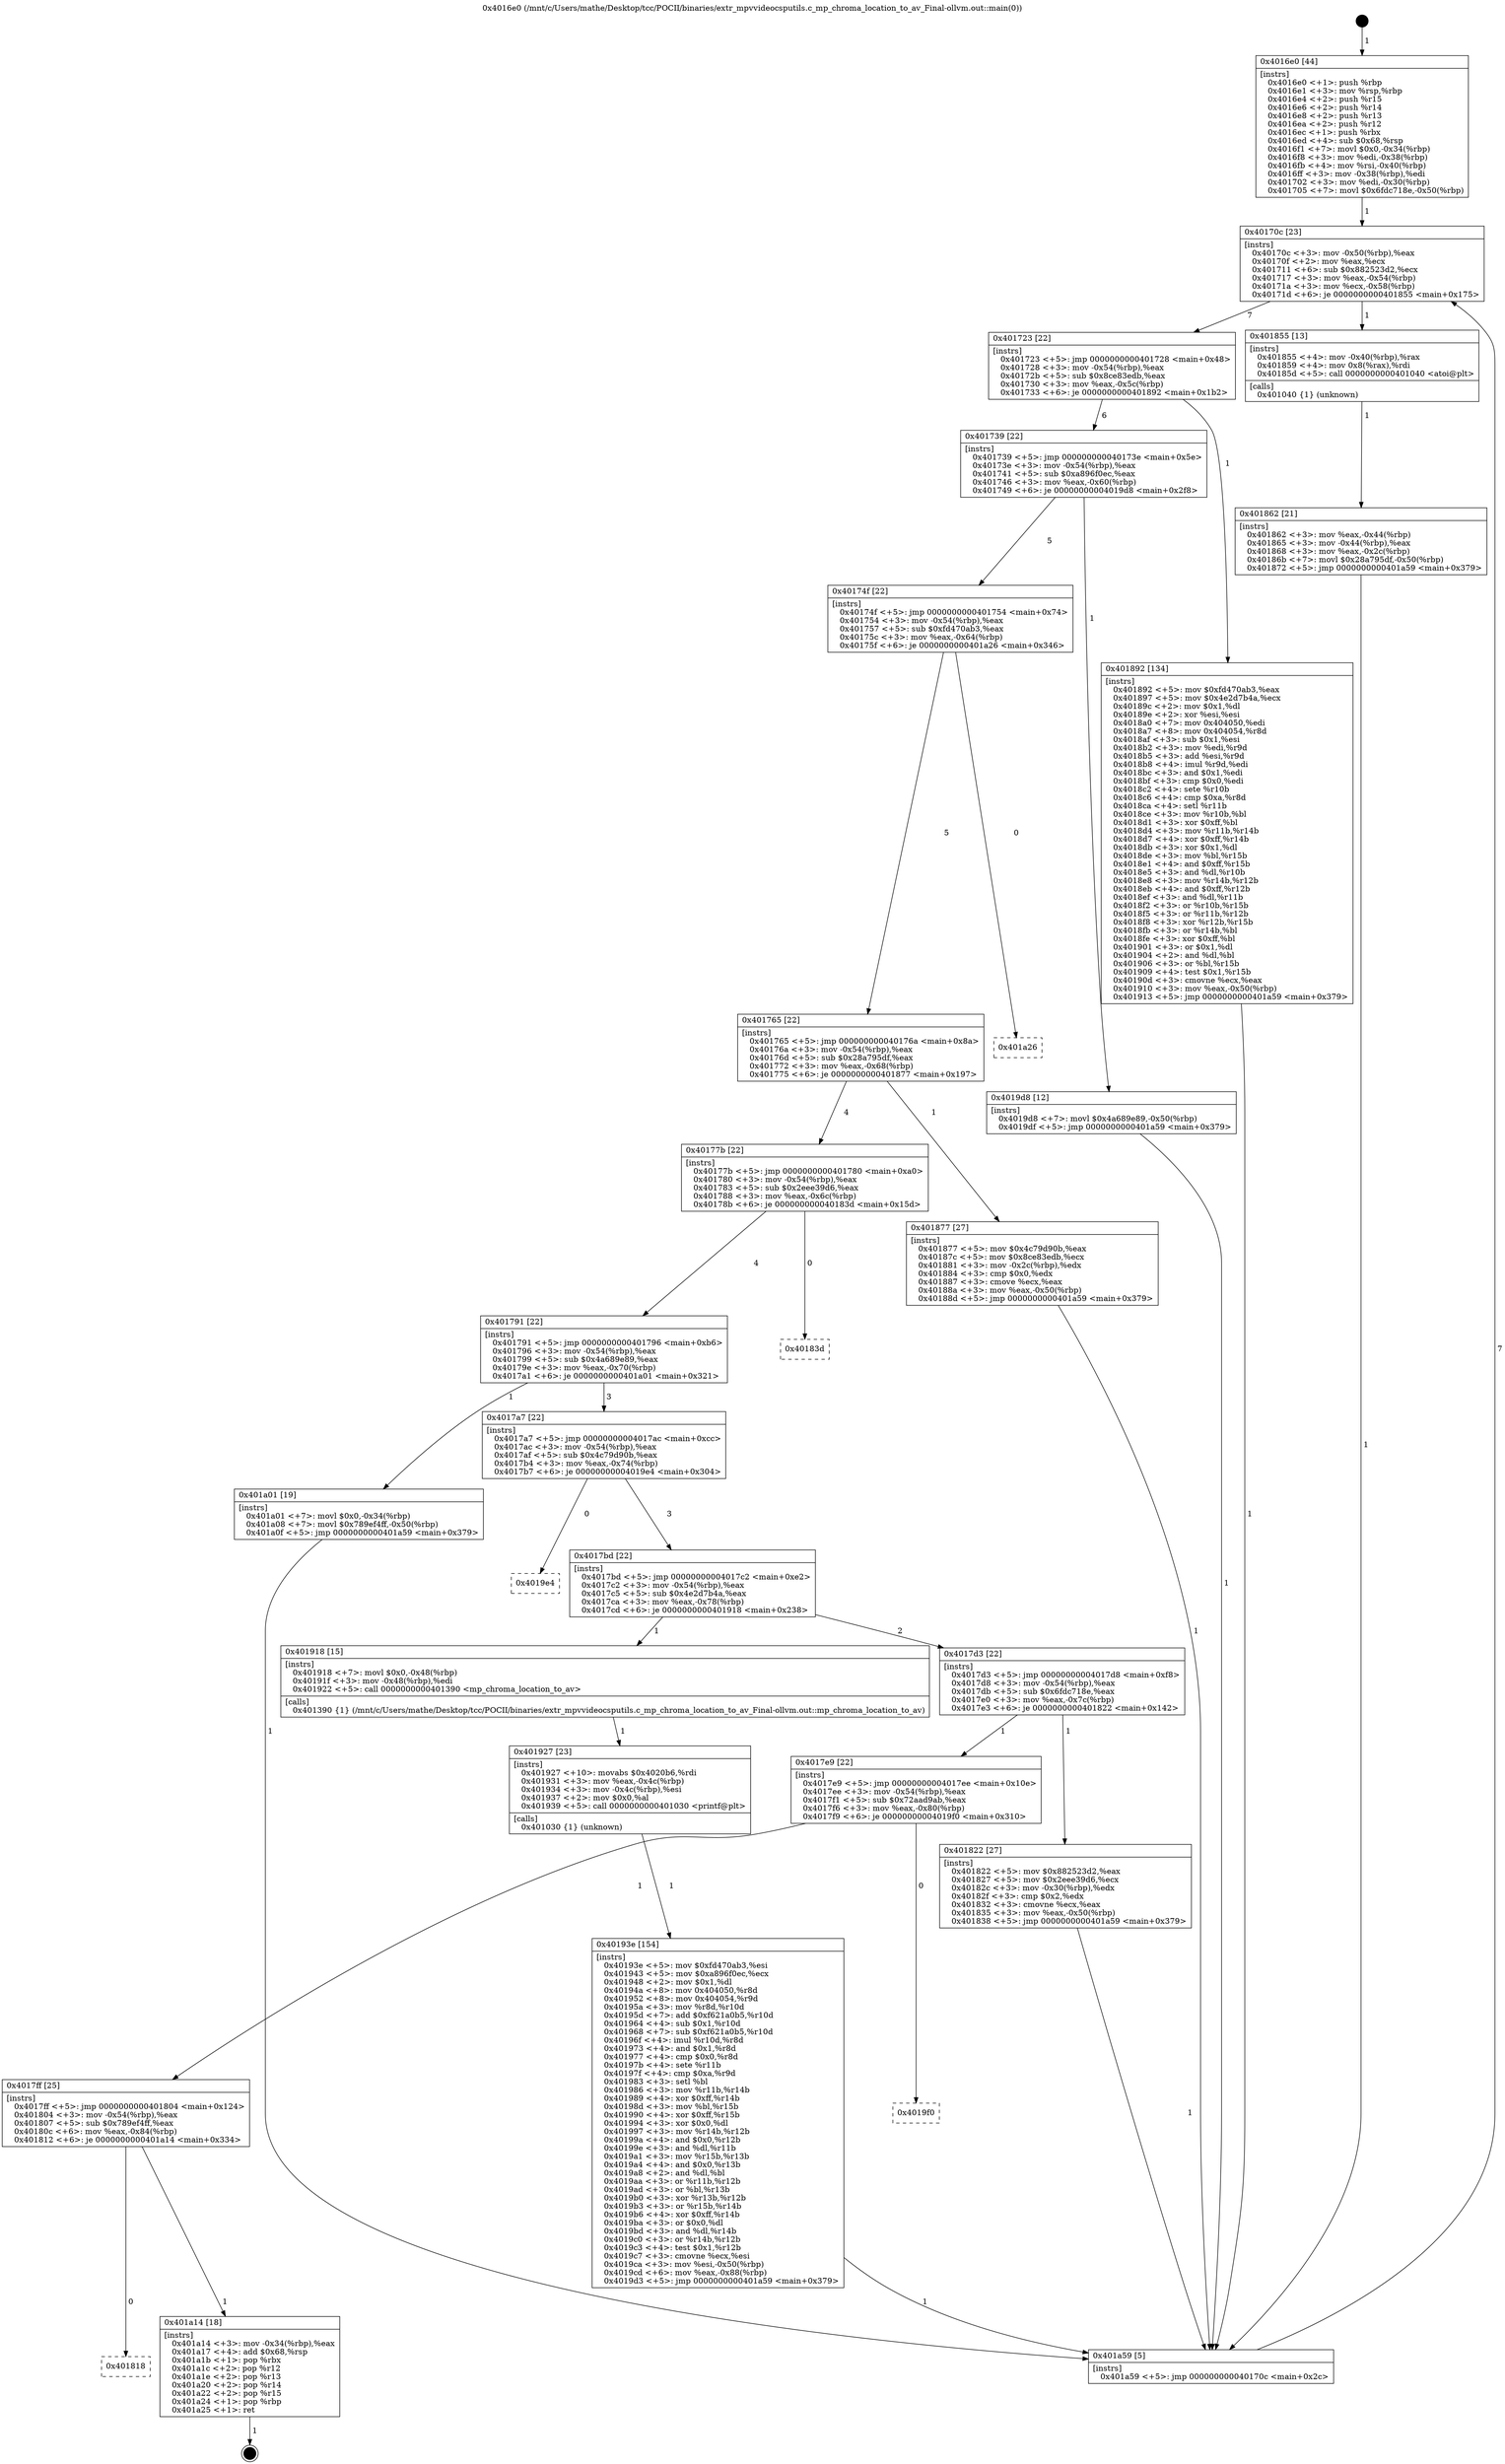 digraph "0x4016e0" {
  label = "0x4016e0 (/mnt/c/Users/mathe/Desktop/tcc/POCII/binaries/extr_mpvvideocsputils.c_mp_chroma_location_to_av_Final-ollvm.out::main(0))"
  labelloc = "t"
  node[shape=record]

  Entry [label="",width=0.3,height=0.3,shape=circle,fillcolor=black,style=filled]
  "0x40170c" [label="{
     0x40170c [23]\l
     | [instrs]\l
     &nbsp;&nbsp;0x40170c \<+3\>: mov -0x50(%rbp),%eax\l
     &nbsp;&nbsp;0x40170f \<+2\>: mov %eax,%ecx\l
     &nbsp;&nbsp;0x401711 \<+6\>: sub $0x882523d2,%ecx\l
     &nbsp;&nbsp;0x401717 \<+3\>: mov %eax,-0x54(%rbp)\l
     &nbsp;&nbsp;0x40171a \<+3\>: mov %ecx,-0x58(%rbp)\l
     &nbsp;&nbsp;0x40171d \<+6\>: je 0000000000401855 \<main+0x175\>\l
  }"]
  "0x401855" [label="{
     0x401855 [13]\l
     | [instrs]\l
     &nbsp;&nbsp;0x401855 \<+4\>: mov -0x40(%rbp),%rax\l
     &nbsp;&nbsp;0x401859 \<+4\>: mov 0x8(%rax),%rdi\l
     &nbsp;&nbsp;0x40185d \<+5\>: call 0000000000401040 \<atoi@plt\>\l
     | [calls]\l
     &nbsp;&nbsp;0x401040 \{1\} (unknown)\l
  }"]
  "0x401723" [label="{
     0x401723 [22]\l
     | [instrs]\l
     &nbsp;&nbsp;0x401723 \<+5\>: jmp 0000000000401728 \<main+0x48\>\l
     &nbsp;&nbsp;0x401728 \<+3\>: mov -0x54(%rbp),%eax\l
     &nbsp;&nbsp;0x40172b \<+5\>: sub $0x8ce83edb,%eax\l
     &nbsp;&nbsp;0x401730 \<+3\>: mov %eax,-0x5c(%rbp)\l
     &nbsp;&nbsp;0x401733 \<+6\>: je 0000000000401892 \<main+0x1b2\>\l
  }"]
  Exit [label="",width=0.3,height=0.3,shape=circle,fillcolor=black,style=filled,peripheries=2]
  "0x401892" [label="{
     0x401892 [134]\l
     | [instrs]\l
     &nbsp;&nbsp;0x401892 \<+5\>: mov $0xfd470ab3,%eax\l
     &nbsp;&nbsp;0x401897 \<+5\>: mov $0x4e2d7b4a,%ecx\l
     &nbsp;&nbsp;0x40189c \<+2\>: mov $0x1,%dl\l
     &nbsp;&nbsp;0x40189e \<+2\>: xor %esi,%esi\l
     &nbsp;&nbsp;0x4018a0 \<+7\>: mov 0x404050,%edi\l
     &nbsp;&nbsp;0x4018a7 \<+8\>: mov 0x404054,%r8d\l
     &nbsp;&nbsp;0x4018af \<+3\>: sub $0x1,%esi\l
     &nbsp;&nbsp;0x4018b2 \<+3\>: mov %edi,%r9d\l
     &nbsp;&nbsp;0x4018b5 \<+3\>: add %esi,%r9d\l
     &nbsp;&nbsp;0x4018b8 \<+4\>: imul %r9d,%edi\l
     &nbsp;&nbsp;0x4018bc \<+3\>: and $0x1,%edi\l
     &nbsp;&nbsp;0x4018bf \<+3\>: cmp $0x0,%edi\l
     &nbsp;&nbsp;0x4018c2 \<+4\>: sete %r10b\l
     &nbsp;&nbsp;0x4018c6 \<+4\>: cmp $0xa,%r8d\l
     &nbsp;&nbsp;0x4018ca \<+4\>: setl %r11b\l
     &nbsp;&nbsp;0x4018ce \<+3\>: mov %r10b,%bl\l
     &nbsp;&nbsp;0x4018d1 \<+3\>: xor $0xff,%bl\l
     &nbsp;&nbsp;0x4018d4 \<+3\>: mov %r11b,%r14b\l
     &nbsp;&nbsp;0x4018d7 \<+4\>: xor $0xff,%r14b\l
     &nbsp;&nbsp;0x4018db \<+3\>: xor $0x1,%dl\l
     &nbsp;&nbsp;0x4018de \<+3\>: mov %bl,%r15b\l
     &nbsp;&nbsp;0x4018e1 \<+4\>: and $0xff,%r15b\l
     &nbsp;&nbsp;0x4018e5 \<+3\>: and %dl,%r10b\l
     &nbsp;&nbsp;0x4018e8 \<+3\>: mov %r14b,%r12b\l
     &nbsp;&nbsp;0x4018eb \<+4\>: and $0xff,%r12b\l
     &nbsp;&nbsp;0x4018ef \<+3\>: and %dl,%r11b\l
     &nbsp;&nbsp;0x4018f2 \<+3\>: or %r10b,%r15b\l
     &nbsp;&nbsp;0x4018f5 \<+3\>: or %r11b,%r12b\l
     &nbsp;&nbsp;0x4018f8 \<+3\>: xor %r12b,%r15b\l
     &nbsp;&nbsp;0x4018fb \<+3\>: or %r14b,%bl\l
     &nbsp;&nbsp;0x4018fe \<+3\>: xor $0xff,%bl\l
     &nbsp;&nbsp;0x401901 \<+3\>: or $0x1,%dl\l
     &nbsp;&nbsp;0x401904 \<+2\>: and %dl,%bl\l
     &nbsp;&nbsp;0x401906 \<+3\>: or %bl,%r15b\l
     &nbsp;&nbsp;0x401909 \<+4\>: test $0x1,%r15b\l
     &nbsp;&nbsp;0x40190d \<+3\>: cmovne %ecx,%eax\l
     &nbsp;&nbsp;0x401910 \<+3\>: mov %eax,-0x50(%rbp)\l
     &nbsp;&nbsp;0x401913 \<+5\>: jmp 0000000000401a59 \<main+0x379\>\l
  }"]
  "0x401739" [label="{
     0x401739 [22]\l
     | [instrs]\l
     &nbsp;&nbsp;0x401739 \<+5\>: jmp 000000000040173e \<main+0x5e\>\l
     &nbsp;&nbsp;0x40173e \<+3\>: mov -0x54(%rbp),%eax\l
     &nbsp;&nbsp;0x401741 \<+5\>: sub $0xa896f0ec,%eax\l
     &nbsp;&nbsp;0x401746 \<+3\>: mov %eax,-0x60(%rbp)\l
     &nbsp;&nbsp;0x401749 \<+6\>: je 00000000004019d8 \<main+0x2f8\>\l
  }"]
  "0x401818" [label="{
     0x401818\l
  }", style=dashed]
  "0x4019d8" [label="{
     0x4019d8 [12]\l
     | [instrs]\l
     &nbsp;&nbsp;0x4019d8 \<+7\>: movl $0x4a689e89,-0x50(%rbp)\l
     &nbsp;&nbsp;0x4019df \<+5\>: jmp 0000000000401a59 \<main+0x379\>\l
  }"]
  "0x40174f" [label="{
     0x40174f [22]\l
     | [instrs]\l
     &nbsp;&nbsp;0x40174f \<+5\>: jmp 0000000000401754 \<main+0x74\>\l
     &nbsp;&nbsp;0x401754 \<+3\>: mov -0x54(%rbp),%eax\l
     &nbsp;&nbsp;0x401757 \<+5\>: sub $0xfd470ab3,%eax\l
     &nbsp;&nbsp;0x40175c \<+3\>: mov %eax,-0x64(%rbp)\l
     &nbsp;&nbsp;0x40175f \<+6\>: je 0000000000401a26 \<main+0x346\>\l
  }"]
  "0x401a14" [label="{
     0x401a14 [18]\l
     | [instrs]\l
     &nbsp;&nbsp;0x401a14 \<+3\>: mov -0x34(%rbp),%eax\l
     &nbsp;&nbsp;0x401a17 \<+4\>: add $0x68,%rsp\l
     &nbsp;&nbsp;0x401a1b \<+1\>: pop %rbx\l
     &nbsp;&nbsp;0x401a1c \<+2\>: pop %r12\l
     &nbsp;&nbsp;0x401a1e \<+2\>: pop %r13\l
     &nbsp;&nbsp;0x401a20 \<+2\>: pop %r14\l
     &nbsp;&nbsp;0x401a22 \<+2\>: pop %r15\l
     &nbsp;&nbsp;0x401a24 \<+1\>: pop %rbp\l
     &nbsp;&nbsp;0x401a25 \<+1\>: ret\l
  }"]
  "0x401a26" [label="{
     0x401a26\l
  }", style=dashed]
  "0x401765" [label="{
     0x401765 [22]\l
     | [instrs]\l
     &nbsp;&nbsp;0x401765 \<+5\>: jmp 000000000040176a \<main+0x8a\>\l
     &nbsp;&nbsp;0x40176a \<+3\>: mov -0x54(%rbp),%eax\l
     &nbsp;&nbsp;0x40176d \<+5\>: sub $0x28a795df,%eax\l
     &nbsp;&nbsp;0x401772 \<+3\>: mov %eax,-0x68(%rbp)\l
     &nbsp;&nbsp;0x401775 \<+6\>: je 0000000000401877 \<main+0x197\>\l
  }"]
  "0x4017ff" [label="{
     0x4017ff [25]\l
     | [instrs]\l
     &nbsp;&nbsp;0x4017ff \<+5\>: jmp 0000000000401804 \<main+0x124\>\l
     &nbsp;&nbsp;0x401804 \<+3\>: mov -0x54(%rbp),%eax\l
     &nbsp;&nbsp;0x401807 \<+5\>: sub $0x789ef4ff,%eax\l
     &nbsp;&nbsp;0x40180c \<+6\>: mov %eax,-0x84(%rbp)\l
     &nbsp;&nbsp;0x401812 \<+6\>: je 0000000000401a14 \<main+0x334\>\l
  }"]
  "0x401877" [label="{
     0x401877 [27]\l
     | [instrs]\l
     &nbsp;&nbsp;0x401877 \<+5\>: mov $0x4c79d90b,%eax\l
     &nbsp;&nbsp;0x40187c \<+5\>: mov $0x8ce83edb,%ecx\l
     &nbsp;&nbsp;0x401881 \<+3\>: mov -0x2c(%rbp),%edx\l
     &nbsp;&nbsp;0x401884 \<+3\>: cmp $0x0,%edx\l
     &nbsp;&nbsp;0x401887 \<+3\>: cmove %ecx,%eax\l
     &nbsp;&nbsp;0x40188a \<+3\>: mov %eax,-0x50(%rbp)\l
     &nbsp;&nbsp;0x40188d \<+5\>: jmp 0000000000401a59 \<main+0x379\>\l
  }"]
  "0x40177b" [label="{
     0x40177b [22]\l
     | [instrs]\l
     &nbsp;&nbsp;0x40177b \<+5\>: jmp 0000000000401780 \<main+0xa0\>\l
     &nbsp;&nbsp;0x401780 \<+3\>: mov -0x54(%rbp),%eax\l
     &nbsp;&nbsp;0x401783 \<+5\>: sub $0x2eee39d6,%eax\l
     &nbsp;&nbsp;0x401788 \<+3\>: mov %eax,-0x6c(%rbp)\l
     &nbsp;&nbsp;0x40178b \<+6\>: je 000000000040183d \<main+0x15d\>\l
  }"]
  "0x4019f0" [label="{
     0x4019f0\l
  }", style=dashed]
  "0x40183d" [label="{
     0x40183d\l
  }", style=dashed]
  "0x401791" [label="{
     0x401791 [22]\l
     | [instrs]\l
     &nbsp;&nbsp;0x401791 \<+5\>: jmp 0000000000401796 \<main+0xb6\>\l
     &nbsp;&nbsp;0x401796 \<+3\>: mov -0x54(%rbp),%eax\l
     &nbsp;&nbsp;0x401799 \<+5\>: sub $0x4a689e89,%eax\l
     &nbsp;&nbsp;0x40179e \<+3\>: mov %eax,-0x70(%rbp)\l
     &nbsp;&nbsp;0x4017a1 \<+6\>: je 0000000000401a01 \<main+0x321\>\l
  }"]
  "0x40193e" [label="{
     0x40193e [154]\l
     | [instrs]\l
     &nbsp;&nbsp;0x40193e \<+5\>: mov $0xfd470ab3,%esi\l
     &nbsp;&nbsp;0x401943 \<+5\>: mov $0xa896f0ec,%ecx\l
     &nbsp;&nbsp;0x401948 \<+2\>: mov $0x1,%dl\l
     &nbsp;&nbsp;0x40194a \<+8\>: mov 0x404050,%r8d\l
     &nbsp;&nbsp;0x401952 \<+8\>: mov 0x404054,%r9d\l
     &nbsp;&nbsp;0x40195a \<+3\>: mov %r8d,%r10d\l
     &nbsp;&nbsp;0x40195d \<+7\>: add $0xf621a0b5,%r10d\l
     &nbsp;&nbsp;0x401964 \<+4\>: sub $0x1,%r10d\l
     &nbsp;&nbsp;0x401968 \<+7\>: sub $0xf621a0b5,%r10d\l
     &nbsp;&nbsp;0x40196f \<+4\>: imul %r10d,%r8d\l
     &nbsp;&nbsp;0x401973 \<+4\>: and $0x1,%r8d\l
     &nbsp;&nbsp;0x401977 \<+4\>: cmp $0x0,%r8d\l
     &nbsp;&nbsp;0x40197b \<+4\>: sete %r11b\l
     &nbsp;&nbsp;0x40197f \<+4\>: cmp $0xa,%r9d\l
     &nbsp;&nbsp;0x401983 \<+3\>: setl %bl\l
     &nbsp;&nbsp;0x401986 \<+3\>: mov %r11b,%r14b\l
     &nbsp;&nbsp;0x401989 \<+4\>: xor $0xff,%r14b\l
     &nbsp;&nbsp;0x40198d \<+3\>: mov %bl,%r15b\l
     &nbsp;&nbsp;0x401990 \<+4\>: xor $0xff,%r15b\l
     &nbsp;&nbsp;0x401994 \<+3\>: xor $0x0,%dl\l
     &nbsp;&nbsp;0x401997 \<+3\>: mov %r14b,%r12b\l
     &nbsp;&nbsp;0x40199a \<+4\>: and $0x0,%r12b\l
     &nbsp;&nbsp;0x40199e \<+3\>: and %dl,%r11b\l
     &nbsp;&nbsp;0x4019a1 \<+3\>: mov %r15b,%r13b\l
     &nbsp;&nbsp;0x4019a4 \<+4\>: and $0x0,%r13b\l
     &nbsp;&nbsp;0x4019a8 \<+2\>: and %dl,%bl\l
     &nbsp;&nbsp;0x4019aa \<+3\>: or %r11b,%r12b\l
     &nbsp;&nbsp;0x4019ad \<+3\>: or %bl,%r13b\l
     &nbsp;&nbsp;0x4019b0 \<+3\>: xor %r13b,%r12b\l
     &nbsp;&nbsp;0x4019b3 \<+3\>: or %r15b,%r14b\l
     &nbsp;&nbsp;0x4019b6 \<+4\>: xor $0xff,%r14b\l
     &nbsp;&nbsp;0x4019ba \<+3\>: or $0x0,%dl\l
     &nbsp;&nbsp;0x4019bd \<+3\>: and %dl,%r14b\l
     &nbsp;&nbsp;0x4019c0 \<+3\>: or %r14b,%r12b\l
     &nbsp;&nbsp;0x4019c3 \<+4\>: test $0x1,%r12b\l
     &nbsp;&nbsp;0x4019c7 \<+3\>: cmovne %ecx,%esi\l
     &nbsp;&nbsp;0x4019ca \<+3\>: mov %esi,-0x50(%rbp)\l
     &nbsp;&nbsp;0x4019cd \<+6\>: mov %eax,-0x88(%rbp)\l
     &nbsp;&nbsp;0x4019d3 \<+5\>: jmp 0000000000401a59 \<main+0x379\>\l
  }"]
  "0x401a01" [label="{
     0x401a01 [19]\l
     | [instrs]\l
     &nbsp;&nbsp;0x401a01 \<+7\>: movl $0x0,-0x34(%rbp)\l
     &nbsp;&nbsp;0x401a08 \<+7\>: movl $0x789ef4ff,-0x50(%rbp)\l
     &nbsp;&nbsp;0x401a0f \<+5\>: jmp 0000000000401a59 \<main+0x379\>\l
  }"]
  "0x4017a7" [label="{
     0x4017a7 [22]\l
     | [instrs]\l
     &nbsp;&nbsp;0x4017a7 \<+5\>: jmp 00000000004017ac \<main+0xcc\>\l
     &nbsp;&nbsp;0x4017ac \<+3\>: mov -0x54(%rbp),%eax\l
     &nbsp;&nbsp;0x4017af \<+5\>: sub $0x4c79d90b,%eax\l
     &nbsp;&nbsp;0x4017b4 \<+3\>: mov %eax,-0x74(%rbp)\l
     &nbsp;&nbsp;0x4017b7 \<+6\>: je 00000000004019e4 \<main+0x304\>\l
  }"]
  "0x401927" [label="{
     0x401927 [23]\l
     | [instrs]\l
     &nbsp;&nbsp;0x401927 \<+10\>: movabs $0x4020b6,%rdi\l
     &nbsp;&nbsp;0x401931 \<+3\>: mov %eax,-0x4c(%rbp)\l
     &nbsp;&nbsp;0x401934 \<+3\>: mov -0x4c(%rbp),%esi\l
     &nbsp;&nbsp;0x401937 \<+2\>: mov $0x0,%al\l
     &nbsp;&nbsp;0x401939 \<+5\>: call 0000000000401030 \<printf@plt\>\l
     | [calls]\l
     &nbsp;&nbsp;0x401030 \{1\} (unknown)\l
  }"]
  "0x4019e4" [label="{
     0x4019e4\l
  }", style=dashed]
  "0x4017bd" [label="{
     0x4017bd [22]\l
     | [instrs]\l
     &nbsp;&nbsp;0x4017bd \<+5\>: jmp 00000000004017c2 \<main+0xe2\>\l
     &nbsp;&nbsp;0x4017c2 \<+3\>: mov -0x54(%rbp),%eax\l
     &nbsp;&nbsp;0x4017c5 \<+5\>: sub $0x4e2d7b4a,%eax\l
     &nbsp;&nbsp;0x4017ca \<+3\>: mov %eax,-0x78(%rbp)\l
     &nbsp;&nbsp;0x4017cd \<+6\>: je 0000000000401918 \<main+0x238\>\l
  }"]
  "0x401862" [label="{
     0x401862 [21]\l
     | [instrs]\l
     &nbsp;&nbsp;0x401862 \<+3\>: mov %eax,-0x44(%rbp)\l
     &nbsp;&nbsp;0x401865 \<+3\>: mov -0x44(%rbp),%eax\l
     &nbsp;&nbsp;0x401868 \<+3\>: mov %eax,-0x2c(%rbp)\l
     &nbsp;&nbsp;0x40186b \<+7\>: movl $0x28a795df,-0x50(%rbp)\l
     &nbsp;&nbsp;0x401872 \<+5\>: jmp 0000000000401a59 \<main+0x379\>\l
  }"]
  "0x401918" [label="{
     0x401918 [15]\l
     | [instrs]\l
     &nbsp;&nbsp;0x401918 \<+7\>: movl $0x0,-0x48(%rbp)\l
     &nbsp;&nbsp;0x40191f \<+3\>: mov -0x48(%rbp),%edi\l
     &nbsp;&nbsp;0x401922 \<+5\>: call 0000000000401390 \<mp_chroma_location_to_av\>\l
     | [calls]\l
     &nbsp;&nbsp;0x401390 \{1\} (/mnt/c/Users/mathe/Desktop/tcc/POCII/binaries/extr_mpvvideocsputils.c_mp_chroma_location_to_av_Final-ollvm.out::mp_chroma_location_to_av)\l
  }"]
  "0x4017d3" [label="{
     0x4017d3 [22]\l
     | [instrs]\l
     &nbsp;&nbsp;0x4017d3 \<+5\>: jmp 00000000004017d8 \<main+0xf8\>\l
     &nbsp;&nbsp;0x4017d8 \<+3\>: mov -0x54(%rbp),%eax\l
     &nbsp;&nbsp;0x4017db \<+5\>: sub $0x6fdc718e,%eax\l
     &nbsp;&nbsp;0x4017e0 \<+3\>: mov %eax,-0x7c(%rbp)\l
     &nbsp;&nbsp;0x4017e3 \<+6\>: je 0000000000401822 \<main+0x142\>\l
  }"]
  "0x4016e0" [label="{
     0x4016e0 [44]\l
     | [instrs]\l
     &nbsp;&nbsp;0x4016e0 \<+1\>: push %rbp\l
     &nbsp;&nbsp;0x4016e1 \<+3\>: mov %rsp,%rbp\l
     &nbsp;&nbsp;0x4016e4 \<+2\>: push %r15\l
     &nbsp;&nbsp;0x4016e6 \<+2\>: push %r14\l
     &nbsp;&nbsp;0x4016e8 \<+2\>: push %r13\l
     &nbsp;&nbsp;0x4016ea \<+2\>: push %r12\l
     &nbsp;&nbsp;0x4016ec \<+1\>: push %rbx\l
     &nbsp;&nbsp;0x4016ed \<+4\>: sub $0x68,%rsp\l
     &nbsp;&nbsp;0x4016f1 \<+7\>: movl $0x0,-0x34(%rbp)\l
     &nbsp;&nbsp;0x4016f8 \<+3\>: mov %edi,-0x38(%rbp)\l
     &nbsp;&nbsp;0x4016fb \<+4\>: mov %rsi,-0x40(%rbp)\l
     &nbsp;&nbsp;0x4016ff \<+3\>: mov -0x38(%rbp),%edi\l
     &nbsp;&nbsp;0x401702 \<+3\>: mov %edi,-0x30(%rbp)\l
     &nbsp;&nbsp;0x401705 \<+7\>: movl $0x6fdc718e,-0x50(%rbp)\l
  }"]
  "0x401822" [label="{
     0x401822 [27]\l
     | [instrs]\l
     &nbsp;&nbsp;0x401822 \<+5\>: mov $0x882523d2,%eax\l
     &nbsp;&nbsp;0x401827 \<+5\>: mov $0x2eee39d6,%ecx\l
     &nbsp;&nbsp;0x40182c \<+3\>: mov -0x30(%rbp),%edx\l
     &nbsp;&nbsp;0x40182f \<+3\>: cmp $0x2,%edx\l
     &nbsp;&nbsp;0x401832 \<+3\>: cmovne %ecx,%eax\l
     &nbsp;&nbsp;0x401835 \<+3\>: mov %eax,-0x50(%rbp)\l
     &nbsp;&nbsp;0x401838 \<+5\>: jmp 0000000000401a59 \<main+0x379\>\l
  }"]
  "0x4017e9" [label="{
     0x4017e9 [22]\l
     | [instrs]\l
     &nbsp;&nbsp;0x4017e9 \<+5\>: jmp 00000000004017ee \<main+0x10e\>\l
     &nbsp;&nbsp;0x4017ee \<+3\>: mov -0x54(%rbp),%eax\l
     &nbsp;&nbsp;0x4017f1 \<+5\>: sub $0x72aad9ab,%eax\l
     &nbsp;&nbsp;0x4017f6 \<+3\>: mov %eax,-0x80(%rbp)\l
     &nbsp;&nbsp;0x4017f9 \<+6\>: je 00000000004019f0 \<main+0x310\>\l
  }"]
  "0x401a59" [label="{
     0x401a59 [5]\l
     | [instrs]\l
     &nbsp;&nbsp;0x401a59 \<+5\>: jmp 000000000040170c \<main+0x2c\>\l
  }"]
  Entry -> "0x4016e0" [label=" 1"]
  "0x40170c" -> "0x401855" [label=" 1"]
  "0x40170c" -> "0x401723" [label=" 7"]
  "0x401a14" -> Exit [label=" 1"]
  "0x401723" -> "0x401892" [label=" 1"]
  "0x401723" -> "0x401739" [label=" 6"]
  "0x4017ff" -> "0x401818" [label=" 0"]
  "0x401739" -> "0x4019d8" [label=" 1"]
  "0x401739" -> "0x40174f" [label=" 5"]
  "0x4017ff" -> "0x401a14" [label=" 1"]
  "0x40174f" -> "0x401a26" [label=" 0"]
  "0x40174f" -> "0x401765" [label=" 5"]
  "0x4017e9" -> "0x4017ff" [label=" 1"]
  "0x401765" -> "0x401877" [label=" 1"]
  "0x401765" -> "0x40177b" [label=" 4"]
  "0x4017e9" -> "0x4019f0" [label=" 0"]
  "0x40177b" -> "0x40183d" [label=" 0"]
  "0x40177b" -> "0x401791" [label=" 4"]
  "0x401a01" -> "0x401a59" [label=" 1"]
  "0x401791" -> "0x401a01" [label=" 1"]
  "0x401791" -> "0x4017a7" [label=" 3"]
  "0x4019d8" -> "0x401a59" [label=" 1"]
  "0x4017a7" -> "0x4019e4" [label=" 0"]
  "0x4017a7" -> "0x4017bd" [label=" 3"]
  "0x40193e" -> "0x401a59" [label=" 1"]
  "0x4017bd" -> "0x401918" [label=" 1"]
  "0x4017bd" -> "0x4017d3" [label=" 2"]
  "0x401927" -> "0x40193e" [label=" 1"]
  "0x4017d3" -> "0x401822" [label=" 1"]
  "0x4017d3" -> "0x4017e9" [label=" 1"]
  "0x401822" -> "0x401a59" [label=" 1"]
  "0x4016e0" -> "0x40170c" [label=" 1"]
  "0x401a59" -> "0x40170c" [label=" 7"]
  "0x401855" -> "0x401862" [label=" 1"]
  "0x401862" -> "0x401a59" [label=" 1"]
  "0x401877" -> "0x401a59" [label=" 1"]
  "0x401892" -> "0x401a59" [label=" 1"]
  "0x401918" -> "0x401927" [label=" 1"]
}
